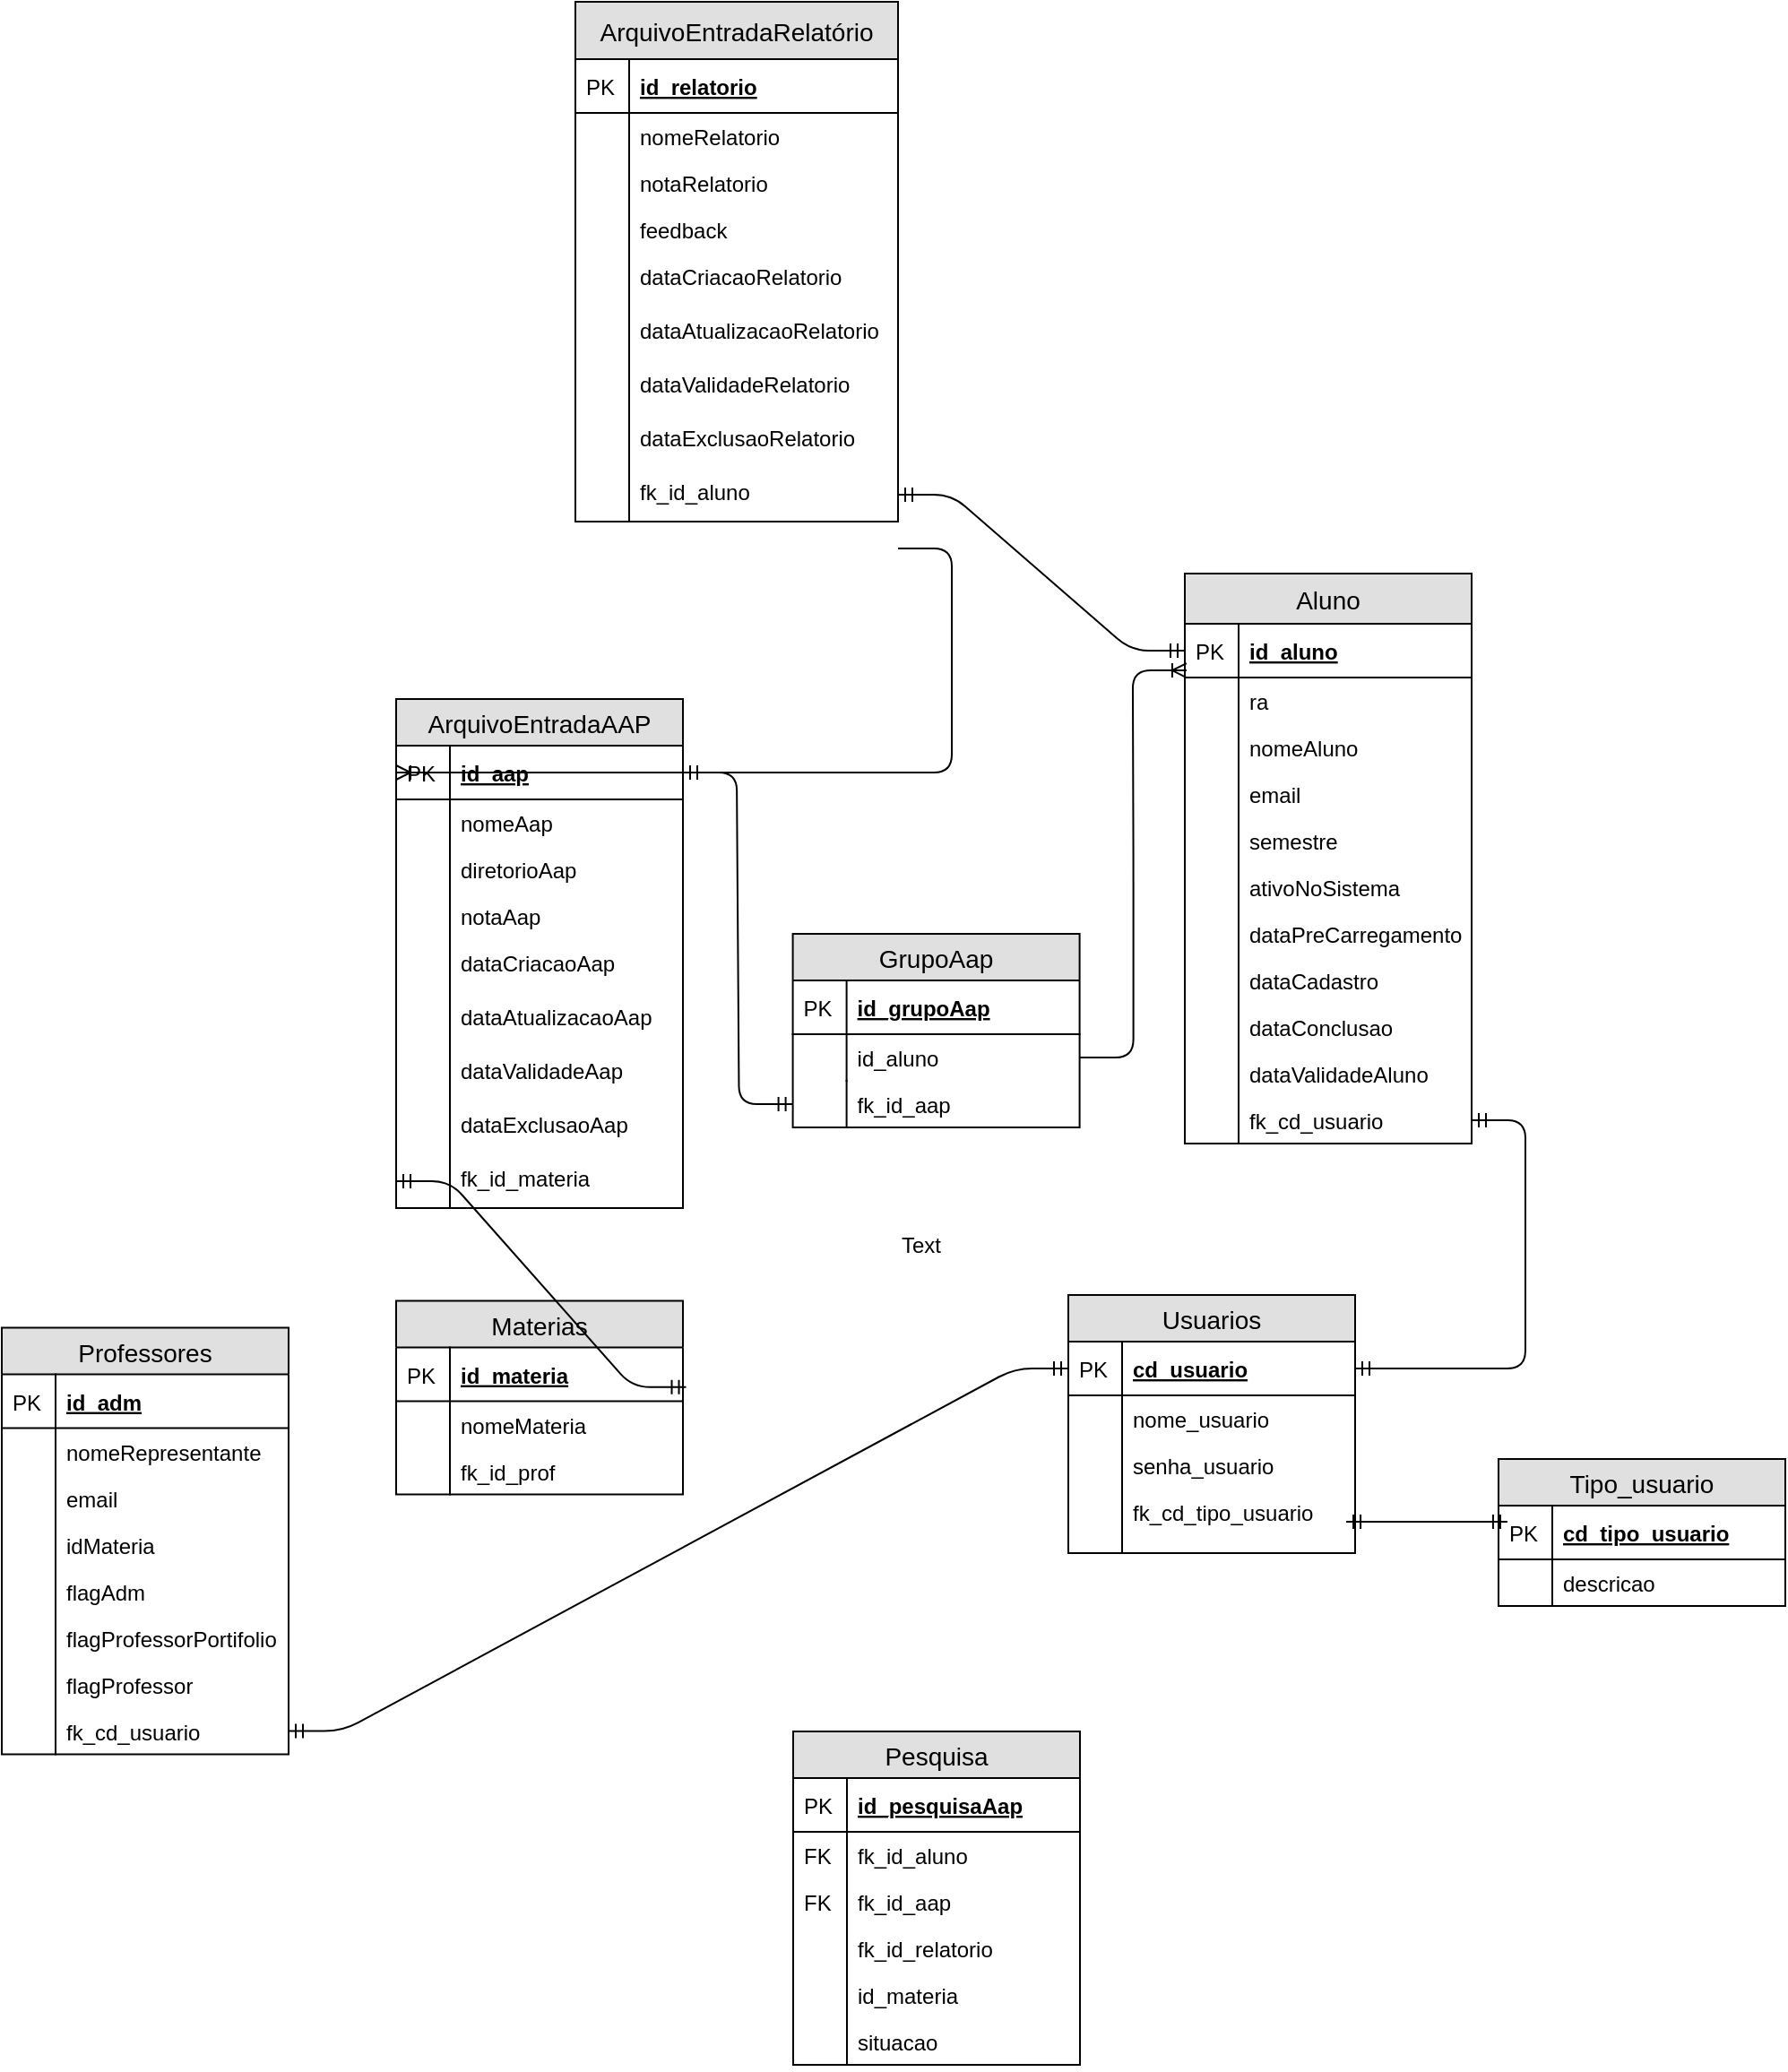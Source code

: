 <mxfile version="10.6.0" type="device"><diagram id="F26cxa4X6HsxxZMOv411" name="Page-1"><mxGraphModel dx="840" dy="462" grid="1" gridSize="10" guides="1" tooltips="1" connect="1" arrows="1" fold="1" page="1" pageScale="1" pageWidth="850" pageHeight="1100" math="0" shadow="0"><root><mxCell id="0"/><mxCell id="1" parent="0"/><mxCell id="sLwb4vmK4nlJVx2rP8sG-1" value="" style="text;fillColor=none;align=left;verticalAlign=middle;spacingTop=-1;spacingLeft=4;spacingRight=4;rotatable=0;labelPosition=right;points=[];portConstraint=eastwest;fontSize=12;" parent="1" vertex="1"><mxGeometry x="650" y="586" width="20" height="14" as="geometry"/></mxCell><mxCell id="sLwb4vmK4nlJVx2rP8sG-2" value="Aluno" style="swimlane;fontStyle=0;childLayout=stackLayout;horizontal=1;startSize=28;fillColor=#e0e0e0;horizontalStack=0;resizeParent=1;resizeParentMax=0;resizeLast=0;collapsible=1;marginBottom=0;swimlaneFillColor=#ffffff;align=center;fontSize=14;" parent="1" vertex="1"><mxGeometry x="940" y="327" width="160" height="318" as="geometry"/></mxCell><mxCell id="sLwb4vmK4nlJVx2rP8sG-3" value="id_aluno" style="shape=partialRectangle;top=0;left=0;right=0;bottom=1;align=left;verticalAlign=middle;fillColor=none;spacingLeft=34;spacingRight=4;overflow=hidden;rotatable=0;points=[[0,0.5],[1,0.5]];portConstraint=eastwest;dropTarget=0;fontStyle=5;fontSize=12;" parent="sLwb4vmK4nlJVx2rP8sG-2" vertex="1"><mxGeometry y="28" width="160" height="30" as="geometry"/></mxCell><mxCell id="sLwb4vmK4nlJVx2rP8sG-4" value="PK" style="shape=partialRectangle;top=0;left=0;bottom=0;fillColor=none;align=left;verticalAlign=middle;spacingLeft=4;spacingRight=4;overflow=hidden;rotatable=0;points=[];portConstraint=eastwest;part=1;fontSize=12;" parent="sLwb4vmK4nlJVx2rP8sG-3" vertex="1" connectable="0"><mxGeometry width="30" height="30" as="geometry"/></mxCell><mxCell id="sLwb4vmK4nlJVx2rP8sG-5" value="ra" style="shape=partialRectangle;top=0;left=0;right=0;bottom=0;align=left;verticalAlign=top;fillColor=none;spacingLeft=34;spacingRight=4;overflow=hidden;rotatable=0;points=[[0,0.5],[1,0.5]];portConstraint=eastwest;dropTarget=0;fontSize=12;" parent="sLwb4vmK4nlJVx2rP8sG-2" vertex="1"><mxGeometry y="58" width="160" height="26" as="geometry"/></mxCell><mxCell id="sLwb4vmK4nlJVx2rP8sG-6" value="" style="shape=partialRectangle;top=0;left=0;bottom=0;fillColor=none;align=left;verticalAlign=top;spacingLeft=4;spacingRight=4;overflow=hidden;rotatable=0;points=[];portConstraint=eastwest;part=1;fontSize=12;" parent="sLwb4vmK4nlJVx2rP8sG-5" vertex="1" connectable="0"><mxGeometry width="30" height="26" as="geometry"/></mxCell><mxCell id="sLwb4vmK4nlJVx2rP8sG-7" value="nomeAluno" style="shape=partialRectangle;top=0;left=0;right=0;bottom=0;align=left;verticalAlign=top;fillColor=none;spacingLeft=34;spacingRight=4;overflow=hidden;rotatable=0;points=[[0,0.5],[1,0.5]];portConstraint=eastwest;dropTarget=0;fontSize=12;" parent="sLwb4vmK4nlJVx2rP8sG-2" vertex="1"><mxGeometry y="84" width="160" height="26" as="geometry"/></mxCell><mxCell id="sLwb4vmK4nlJVx2rP8sG-8" value="" style="shape=partialRectangle;top=0;left=0;bottom=0;fillColor=none;align=left;verticalAlign=top;spacingLeft=4;spacingRight=4;overflow=hidden;rotatable=0;points=[];portConstraint=eastwest;part=1;fontSize=12;" parent="sLwb4vmK4nlJVx2rP8sG-7" vertex="1" connectable="0"><mxGeometry width="30" height="26" as="geometry"/></mxCell><mxCell id="sLwb4vmK4nlJVx2rP8sG-9" value="email" style="shape=partialRectangle;top=0;left=0;right=0;bottom=0;align=left;verticalAlign=top;fillColor=none;spacingLeft=34;spacingRight=4;overflow=hidden;rotatable=0;points=[[0,0.5],[1,0.5]];portConstraint=eastwest;dropTarget=0;fontSize=12;" parent="sLwb4vmK4nlJVx2rP8sG-2" vertex="1"><mxGeometry y="110" width="160" height="26" as="geometry"/></mxCell><mxCell id="sLwb4vmK4nlJVx2rP8sG-10" value="" style="shape=partialRectangle;top=0;left=0;bottom=0;fillColor=none;align=left;verticalAlign=top;spacingLeft=4;spacingRight=4;overflow=hidden;rotatable=0;points=[];portConstraint=eastwest;part=1;fontSize=12;" parent="sLwb4vmK4nlJVx2rP8sG-9" vertex="1" connectable="0"><mxGeometry width="30" height="26" as="geometry"/></mxCell><mxCell id="sLwb4vmK4nlJVx2rP8sG-13" value="semestre" style="shape=partialRectangle;top=0;left=0;right=0;bottom=0;align=left;verticalAlign=top;fillColor=none;spacingLeft=34;spacingRight=4;overflow=hidden;rotatable=0;points=[[0,0.5],[1,0.5]];portConstraint=eastwest;dropTarget=0;fontSize=12;" parent="sLwb4vmK4nlJVx2rP8sG-2" vertex="1"><mxGeometry y="136" width="160" height="26" as="geometry"/></mxCell><mxCell id="sLwb4vmK4nlJVx2rP8sG-14" value="" style="shape=partialRectangle;top=0;left=0;bottom=0;fillColor=none;align=left;verticalAlign=top;spacingLeft=4;spacingRight=4;overflow=hidden;rotatable=0;points=[];portConstraint=eastwest;part=1;fontSize=12;" parent="sLwb4vmK4nlJVx2rP8sG-13" vertex="1" connectable="0"><mxGeometry width="30" height="26" as="geometry"/></mxCell><mxCell id="sLwb4vmK4nlJVx2rP8sG-15" value="ativoNoSistema" style="shape=partialRectangle;top=0;left=0;right=0;bottom=0;align=left;verticalAlign=top;fillColor=none;spacingLeft=34;spacingRight=4;overflow=hidden;rotatable=0;points=[[0,0.5],[1,0.5]];portConstraint=eastwest;dropTarget=0;fontSize=12;" parent="sLwb4vmK4nlJVx2rP8sG-2" vertex="1"><mxGeometry y="162" width="160" height="26" as="geometry"/></mxCell><mxCell id="sLwb4vmK4nlJVx2rP8sG-16" value="" style="shape=partialRectangle;top=0;left=0;bottom=0;fillColor=none;align=left;verticalAlign=top;spacingLeft=4;spacingRight=4;overflow=hidden;rotatable=0;points=[];portConstraint=eastwest;part=1;fontSize=12;" parent="sLwb4vmK4nlJVx2rP8sG-15" vertex="1" connectable="0"><mxGeometry width="30" height="26" as="geometry"/></mxCell><mxCell id="sLwb4vmK4nlJVx2rP8sG-17" value="dataPreCarregamento&#10;" style="shape=partialRectangle;top=0;left=0;right=0;bottom=0;align=left;verticalAlign=top;fillColor=none;spacingLeft=34;spacingRight=4;overflow=hidden;rotatable=0;points=[[0,0.5],[1,0.5]];portConstraint=eastwest;dropTarget=0;fontSize=12;" parent="sLwb4vmK4nlJVx2rP8sG-2" vertex="1"><mxGeometry y="188" width="160" height="26" as="geometry"/></mxCell><mxCell id="sLwb4vmK4nlJVx2rP8sG-18" value="" style="shape=partialRectangle;top=0;left=0;bottom=0;fillColor=none;align=left;verticalAlign=top;spacingLeft=4;spacingRight=4;overflow=hidden;rotatable=0;points=[];portConstraint=eastwest;part=1;fontSize=12;" parent="sLwb4vmK4nlJVx2rP8sG-17" vertex="1" connectable="0"><mxGeometry width="30" height="26" as="geometry"/></mxCell><mxCell id="sLwb4vmK4nlJVx2rP8sG-19" value="dataCadastro" style="shape=partialRectangle;top=0;left=0;right=0;bottom=0;align=left;verticalAlign=top;fillColor=none;spacingLeft=34;spacingRight=4;overflow=hidden;rotatable=0;points=[[0,0.5],[1,0.5]];portConstraint=eastwest;dropTarget=0;fontSize=12;" parent="sLwb4vmK4nlJVx2rP8sG-2" vertex="1"><mxGeometry y="214" width="160" height="26" as="geometry"/></mxCell><mxCell id="sLwb4vmK4nlJVx2rP8sG-20" value="" style="shape=partialRectangle;top=0;left=0;bottom=0;fillColor=none;align=left;verticalAlign=top;spacingLeft=4;spacingRight=4;overflow=hidden;rotatable=0;points=[];portConstraint=eastwest;part=1;fontSize=12;" parent="sLwb4vmK4nlJVx2rP8sG-19" vertex="1" connectable="0"><mxGeometry width="30" height="26" as="geometry"/></mxCell><mxCell id="sLwb4vmK4nlJVx2rP8sG-21" value="dataConclusao" style="shape=partialRectangle;top=0;left=0;right=0;bottom=0;align=left;verticalAlign=top;fillColor=none;spacingLeft=34;spacingRight=4;overflow=hidden;rotatable=0;points=[[0,0.5],[1,0.5]];portConstraint=eastwest;dropTarget=0;fontSize=12;" parent="sLwb4vmK4nlJVx2rP8sG-2" vertex="1"><mxGeometry y="240" width="160" height="26" as="geometry"/></mxCell><mxCell id="sLwb4vmK4nlJVx2rP8sG-22" value="" style="shape=partialRectangle;top=0;left=0;bottom=0;fillColor=none;align=left;verticalAlign=top;spacingLeft=4;spacingRight=4;overflow=hidden;rotatable=0;points=[];portConstraint=eastwest;part=1;fontSize=12;" parent="sLwb4vmK4nlJVx2rP8sG-21" vertex="1" connectable="0"><mxGeometry width="30" height="26" as="geometry"/></mxCell><mxCell id="sLwb4vmK4nlJVx2rP8sG-23" value="dataValidadeAluno" style="shape=partialRectangle;top=0;left=0;right=0;bottom=0;align=left;verticalAlign=top;fillColor=none;spacingLeft=34;spacingRight=4;overflow=hidden;rotatable=0;points=[[0,0.5],[1,0.5]];portConstraint=eastwest;dropTarget=0;fontSize=12;" parent="sLwb4vmK4nlJVx2rP8sG-2" vertex="1"><mxGeometry y="266" width="160" height="26" as="geometry"/></mxCell><mxCell id="sLwb4vmK4nlJVx2rP8sG-24" value="" style="shape=partialRectangle;top=0;left=0;bottom=0;fillColor=none;align=left;verticalAlign=top;spacingLeft=4;spacingRight=4;overflow=hidden;rotatable=0;points=[];portConstraint=eastwest;part=1;fontSize=12;" parent="sLwb4vmK4nlJVx2rP8sG-23" vertex="1" connectable="0"><mxGeometry width="30" height="26" as="geometry"/></mxCell><mxCell id="Pj5cDCMEyN5ZuhEY48dX-28" value="fk_cd_usuario" style="shape=partialRectangle;top=0;left=0;right=0;bottom=0;align=left;verticalAlign=top;fillColor=none;spacingLeft=34;spacingRight=4;overflow=hidden;rotatable=0;points=[[0,0.5],[1,0.5]];portConstraint=eastwest;dropTarget=0;fontSize=12;" parent="sLwb4vmK4nlJVx2rP8sG-2" vertex="1"><mxGeometry y="292" width="160" height="26" as="geometry"/></mxCell><mxCell id="Pj5cDCMEyN5ZuhEY48dX-29" value="" style="shape=partialRectangle;top=0;left=0;bottom=0;fillColor=none;align=left;verticalAlign=top;spacingLeft=4;spacingRight=4;overflow=hidden;rotatable=0;points=[];portConstraint=eastwest;part=1;fontSize=12;" parent="Pj5cDCMEyN5ZuhEY48dX-28" vertex="1" connectable="0"><mxGeometry width="30" height="26" as="geometry"/></mxCell><mxCell id="sLwb4vmK4nlJVx2rP8sG-25" value="Professores" style="swimlane;fontStyle=0;childLayout=stackLayout;horizontal=1;startSize=26;fillColor=#e0e0e0;horizontalStack=0;resizeParent=1;resizeParentMax=0;resizeLast=0;collapsible=1;marginBottom=0;swimlaneFillColor=#ffffff;align=center;fontSize=14;" parent="1" vertex="1"><mxGeometry x="280" y="747.8" width="160" height="238" as="geometry"/></mxCell><mxCell id="sLwb4vmK4nlJVx2rP8sG-26" value="id_adm" style="shape=partialRectangle;top=0;left=0;right=0;bottom=1;align=left;verticalAlign=middle;fillColor=none;spacingLeft=34;spacingRight=4;overflow=hidden;rotatable=0;points=[[0,0.5],[1,0.5]];portConstraint=eastwest;dropTarget=0;fontStyle=5;fontSize=12;" parent="sLwb4vmK4nlJVx2rP8sG-25" vertex="1"><mxGeometry y="26" width="160" height="30" as="geometry"/></mxCell><mxCell id="sLwb4vmK4nlJVx2rP8sG-27" value="PK" style="shape=partialRectangle;top=0;left=0;bottom=0;fillColor=none;align=left;verticalAlign=middle;spacingLeft=4;spacingRight=4;overflow=hidden;rotatable=0;points=[];portConstraint=eastwest;part=1;fontSize=12;" parent="sLwb4vmK4nlJVx2rP8sG-26" vertex="1" connectable="0"><mxGeometry width="30" height="30" as="geometry"/></mxCell><mxCell id="sLwb4vmK4nlJVx2rP8sG-28" value="nomeRepresentante" style="shape=partialRectangle;top=0;left=0;right=0;bottom=0;align=left;verticalAlign=top;fillColor=none;spacingLeft=34;spacingRight=4;overflow=hidden;rotatable=0;points=[[0,0.5],[1,0.5]];portConstraint=eastwest;dropTarget=0;fontSize=12;" parent="sLwb4vmK4nlJVx2rP8sG-25" vertex="1"><mxGeometry y="56" width="160" height="26" as="geometry"/></mxCell><mxCell id="sLwb4vmK4nlJVx2rP8sG-29" value="" style="shape=partialRectangle;top=0;left=0;bottom=0;fillColor=none;align=left;verticalAlign=top;spacingLeft=4;spacingRight=4;overflow=hidden;rotatable=0;points=[];portConstraint=eastwest;part=1;fontSize=12;" parent="sLwb4vmK4nlJVx2rP8sG-28" vertex="1" connectable="0"><mxGeometry width="30" height="26" as="geometry"/></mxCell><mxCell id="sLwb4vmK4nlJVx2rP8sG-30" value="email" style="shape=partialRectangle;top=0;left=0;right=0;bottom=0;align=left;verticalAlign=top;fillColor=none;spacingLeft=34;spacingRight=4;overflow=hidden;rotatable=0;points=[[0,0.5],[1,0.5]];portConstraint=eastwest;dropTarget=0;fontSize=12;" parent="sLwb4vmK4nlJVx2rP8sG-25" vertex="1"><mxGeometry y="82" width="160" height="26" as="geometry"/></mxCell><mxCell id="sLwb4vmK4nlJVx2rP8sG-31" value="" style="shape=partialRectangle;top=0;left=0;bottom=0;fillColor=none;align=left;verticalAlign=top;spacingLeft=4;spacingRight=4;overflow=hidden;rotatable=0;points=[];portConstraint=eastwest;part=1;fontSize=12;" parent="sLwb4vmK4nlJVx2rP8sG-30" vertex="1" connectable="0"><mxGeometry width="30" height="26" as="geometry"/></mxCell><mxCell id="sLwb4vmK4nlJVx2rP8sG-34" value="idMateria" style="shape=partialRectangle;top=0;left=0;right=0;bottom=0;align=left;verticalAlign=top;fillColor=none;spacingLeft=34;spacingRight=4;overflow=hidden;rotatable=0;points=[[0,0.5],[1,0.5]];portConstraint=eastwest;dropTarget=0;fontSize=12;" parent="sLwb4vmK4nlJVx2rP8sG-25" vertex="1"><mxGeometry y="108" width="160" height="26" as="geometry"/></mxCell><mxCell id="sLwb4vmK4nlJVx2rP8sG-35" value="" style="shape=partialRectangle;top=0;left=0;bottom=0;fillColor=none;align=left;verticalAlign=top;spacingLeft=4;spacingRight=4;overflow=hidden;rotatable=0;points=[];portConstraint=eastwest;part=1;fontSize=12;" parent="sLwb4vmK4nlJVx2rP8sG-34" vertex="1" connectable="0"><mxGeometry width="30" height="26" as="geometry"/></mxCell><mxCell id="sLwb4vmK4nlJVx2rP8sG-36" value="flagAdm" style="shape=partialRectangle;top=0;left=0;right=0;bottom=0;align=left;verticalAlign=top;fillColor=none;spacingLeft=34;spacingRight=4;overflow=hidden;rotatable=0;points=[[0,0.5],[1,0.5]];portConstraint=eastwest;dropTarget=0;fontSize=12;" parent="sLwb4vmK4nlJVx2rP8sG-25" vertex="1"><mxGeometry y="134" width="160" height="26" as="geometry"/></mxCell><mxCell id="sLwb4vmK4nlJVx2rP8sG-37" value="" style="shape=partialRectangle;top=0;left=0;bottom=0;fillColor=none;align=left;verticalAlign=top;spacingLeft=4;spacingRight=4;overflow=hidden;rotatable=0;points=[];portConstraint=eastwest;part=1;fontSize=12;" parent="sLwb4vmK4nlJVx2rP8sG-36" vertex="1" connectable="0"><mxGeometry width="30" height="26" as="geometry"/></mxCell><mxCell id="sLwb4vmK4nlJVx2rP8sG-38" value="flagProfessorPortifolio" style="shape=partialRectangle;top=0;left=0;right=0;bottom=0;align=left;verticalAlign=top;fillColor=none;spacingLeft=34;spacingRight=4;overflow=hidden;rotatable=0;points=[[0,0.5],[1,0.5]];portConstraint=eastwest;dropTarget=0;fontSize=12;" parent="sLwb4vmK4nlJVx2rP8sG-25" vertex="1"><mxGeometry y="160" width="160" height="26" as="geometry"/></mxCell><mxCell id="sLwb4vmK4nlJVx2rP8sG-39" value="" style="shape=partialRectangle;top=0;left=0;bottom=0;fillColor=none;align=left;verticalAlign=top;spacingLeft=4;spacingRight=4;overflow=hidden;rotatable=0;points=[];portConstraint=eastwest;part=1;fontSize=12;" parent="sLwb4vmK4nlJVx2rP8sG-38" vertex="1" connectable="0"><mxGeometry width="30" height="26" as="geometry"/></mxCell><mxCell id="sLwb4vmK4nlJVx2rP8sG-40" value="flagProfessor" style="shape=partialRectangle;top=0;left=0;right=0;bottom=0;align=left;verticalAlign=top;fillColor=none;spacingLeft=34;spacingRight=4;overflow=hidden;rotatable=0;points=[[0,0.5],[1,0.5]];portConstraint=eastwest;dropTarget=0;fontSize=12;" parent="sLwb4vmK4nlJVx2rP8sG-25" vertex="1"><mxGeometry y="186" width="160" height="26" as="geometry"/></mxCell><mxCell id="sLwb4vmK4nlJVx2rP8sG-41" value="" style="shape=partialRectangle;top=0;left=0;bottom=0;fillColor=none;align=left;verticalAlign=top;spacingLeft=4;spacingRight=4;overflow=hidden;rotatable=0;points=[];portConstraint=eastwest;part=1;fontSize=12;" parent="sLwb4vmK4nlJVx2rP8sG-40" vertex="1" connectable="0"><mxGeometry width="30" height="26" as="geometry"/></mxCell><mxCell id="Pj5cDCMEyN5ZuhEY48dX-1" value="fk_cd_usuario" style="shape=partialRectangle;top=0;left=0;right=0;bottom=0;align=left;verticalAlign=top;fillColor=none;spacingLeft=34;spacingRight=4;overflow=hidden;rotatable=0;points=[[0,0.5],[1,0.5]];portConstraint=eastwest;dropTarget=0;fontSize=12;" parent="sLwb4vmK4nlJVx2rP8sG-25" vertex="1"><mxGeometry y="212" width="160" height="26" as="geometry"/></mxCell><mxCell id="Pj5cDCMEyN5ZuhEY48dX-2" value="" style="shape=partialRectangle;top=0;left=0;bottom=0;fillColor=none;align=left;verticalAlign=top;spacingLeft=4;spacingRight=4;overflow=hidden;rotatable=0;points=[];portConstraint=eastwest;part=1;fontSize=12;" parent="Pj5cDCMEyN5ZuhEY48dX-1" vertex="1" connectable="0"><mxGeometry width="30" height="26" as="geometry"/></mxCell><mxCell id="sLwb4vmK4nlJVx2rP8sG-44" value="ArquivoEntradaAAP" style="swimlane;fontStyle=0;childLayout=stackLayout;horizontal=1;startSize=26;fillColor=#e0e0e0;horizontalStack=0;resizeParent=1;resizeParentMax=0;resizeLast=0;collapsible=1;marginBottom=0;swimlaneFillColor=#ffffff;align=center;fontSize=14;" parent="1" vertex="1"><mxGeometry x="500" y="397" width="160" height="284" as="geometry"/></mxCell><mxCell id="sLwb4vmK4nlJVx2rP8sG-45" value="id_aap" style="shape=partialRectangle;top=0;left=0;right=0;bottom=1;align=left;verticalAlign=middle;fillColor=none;spacingLeft=34;spacingRight=4;overflow=hidden;rotatable=0;points=[[0,0.5],[1,0.5]];portConstraint=eastwest;dropTarget=0;fontStyle=5;fontSize=12;" parent="sLwb4vmK4nlJVx2rP8sG-44" vertex="1"><mxGeometry y="26" width="160" height="30" as="geometry"/></mxCell><mxCell id="sLwb4vmK4nlJVx2rP8sG-46" value="PK" style="shape=partialRectangle;top=0;left=0;bottom=0;fillColor=none;align=left;verticalAlign=middle;spacingLeft=4;spacingRight=4;overflow=hidden;rotatable=0;points=[];portConstraint=eastwest;part=1;fontSize=12;" parent="sLwb4vmK4nlJVx2rP8sG-45" vertex="1" connectable="0"><mxGeometry width="30" height="30" as="geometry"/></mxCell><mxCell id="sLwb4vmK4nlJVx2rP8sG-47" value="nomeAap" style="shape=partialRectangle;top=0;left=0;right=0;bottom=0;align=left;verticalAlign=top;fillColor=none;spacingLeft=34;spacingRight=4;overflow=hidden;rotatable=0;points=[[0,0.5],[1,0.5]];portConstraint=eastwest;dropTarget=0;fontSize=12;" parent="sLwb4vmK4nlJVx2rP8sG-44" vertex="1"><mxGeometry y="56" width="160" height="26" as="geometry"/></mxCell><mxCell id="sLwb4vmK4nlJVx2rP8sG-48" value="" style="shape=partialRectangle;top=0;left=0;bottom=0;fillColor=none;align=left;verticalAlign=top;spacingLeft=4;spacingRight=4;overflow=hidden;rotatable=0;points=[];portConstraint=eastwest;part=1;fontSize=12;" parent="sLwb4vmK4nlJVx2rP8sG-47" vertex="1" connectable="0"><mxGeometry width="30" height="26" as="geometry"/></mxCell><mxCell id="sLwb4vmK4nlJVx2rP8sG-49" value="diretorioAap" style="shape=partialRectangle;top=0;left=0;right=0;bottom=0;align=left;verticalAlign=top;fillColor=none;spacingLeft=34;spacingRight=4;overflow=hidden;rotatable=0;points=[[0,0.5],[1,0.5]];portConstraint=eastwest;dropTarget=0;fontSize=12;" parent="sLwb4vmK4nlJVx2rP8sG-44" vertex="1"><mxGeometry y="82" width="160" height="26" as="geometry"/></mxCell><mxCell id="sLwb4vmK4nlJVx2rP8sG-50" value="" style="shape=partialRectangle;top=0;left=0;bottom=0;fillColor=none;align=left;verticalAlign=top;spacingLeft=4;spacingRight=4;overflow=hidden;rotatable=0;points=[];portConstraint=eastwest;part=1;fontSize=12;" parent="sLwb4vmK4nlJVx2rP8sG-49" vertex="1" connectable="0"><mxGeometry width="30" height="26" as="geometry"/></mxCell><mxCell id="sLwb4vmK4nlJVx2rP8sG-51" value="notaAap" style="shape=partialRectangle;top=0;left=0;right=0;bottom=0;align=left;verticalAlign=top;fillColor=none;spacingLeft=34;spacingRight=4;overflow=hidden;rotatable=0;points=[[0,0.5],[1,0.5]];portConstraint=eastwest;dropTarget=0;fontSize=12;" parent="sLwb4vmK4nlJVx2rP8sG-44" vertex="1"><mxGeometry y="108" width="160" height="26" as="geometry"/></mxCell><mxCell id="sLwb4vmK4nlJVx2rP8sG-52" value="" style="shape=partialRectangle;top=0;left=0;bottom=0;fillColor=none;align=left;verticalAlign=top;spacingLeft=4;spacingRight=4;overflow=hidden;rotatable=0;points=[];portConstraint=eastwest;part=1;fontSize=12;" parent="sLwb4vmK4nlJVx2rP8sG-51" vertex="1" connectable="0"><mxGeometry width="30" height="26" as="geometry"/></mxCell><mxCell id="sLwb4vmK4nlJVx2rP8sG-53" value="dataCriacaoAap" style="shape=partialRectangle;top=0;left=0;right=0;bottom=0;align=left;verticalAlign=top;fillColor=none;spacingLeft=34;spacingRight=4;overflow=hidden;rotatable=0;points=[[0,0.5],[1,0.5]];portConstraint=eastwest;dropTarget=0;fontSize=12;" parent="sLwb4vmK4nlJVx2rP8sG-44" vertex="1"><mxGeometry y="134" width="160" height="30" as="geometry"/></mxCell><mxCell id="sLwb4vmK4nlJVx2rP8sG-54" value="" style="shape=partialRectangle;top=0;left=0;bottom=0;fillColor=none;align=left;verticalAlign=top;spacingLeft=4;spacingRight=4;overflow=hidden;rotatable=0;points=[];portConstraint=eastwest;part=1;fontSize=12;" parent="sLwb4vmK4nlJVx2rP8sG-53" vertex="1" connectable="0"><mxGeometry width="30" height="30.0" as="geometry"/></mxCell><mxCell id="sLwb4vmK4nlJVx2rP8sG-55" value="dataAtualizacaoAap" style="shape=partialRectangle;top=0;left=0;right=0;bottom=0;align=left;verticalAlign=top;fillColor=none;spacingLeft=34;spacingRight=4;overflow=hidden;rotatable=0;points=[[0,0.5],[1,0.5]];portConstraint=eastwest;dropTarget=0;fontSize=12;" parent="sLwb4vmK4nlJVx2rP8sG-44" vertex="1"><mxGeometry y="164" width="160" height="30" as="geometry"/></mxCell><mxCell id="sLwb4vmK4nlJVx2rP8sG-56" value="" style="shape=partialRectangle;top=0;left=0;bottom=0;fillColor=none;align=left;verticalAlign=top;spacingLeft=4;spacingRight=4;overflow=hidden;rotatable=0;points=[];portConstraint=eastwest;part=1;fontSize=12;" parent="sLwb4vmK4nlJVx2rP8sG-55" vertex="1" connectable="0"><mxGeometry width="30" height="30.0" as="geometry"/></mxCell><mxCell id="sLwb4vmK4nlJVx2rP8sG-57" value="dataValidadeAap" style="shape=partialRectangle;top=0;left=0;right=0;bottom=0;align=left;verticalAlign=top;fillColor=none;spacingLeft=34;spacingRight=4;overflow=hidden;rotatable=0;points=[[0,0.5],[1,0.5]];portConstraint=eastwest;dropTarget=0;fontSize=12;" parent="sLwb4vmK4nlJVx2rP8sG-44" vertex="1"><mxGeometry y="194" width="160" height="30" as="geometry"/></mxCell><mxCell id="sLwb4vmK4nlJVx2rP8sG-58" value="" style="shape=partialRectangle;top=0;left=0;bottom=0;fillColor=none;align=left;verticalAlign=top;spacingLeft=4;spacingRight=4;overflow=hidden;rotatable=0;points=[];portConstraint=eastwest;part=1;fontSize=12;" parent="sLwb4vmK4nlJVx2rP8sG-57" vertex="1" connectable="0"><mxGeometry width="30" height="30.0" as="geometry"/></mxCell><mxCell id="sLwb4vmK4nlJVx2rP8sG-59" value="dataExclusaoAap" style="shape=partialRectangle;top=0;left=0;right=0;bottom=0;align=left;verticalAlign=top;fillColor=none;spacingLeft=34;spacingRight=4;overflow=hidden;rotatable=0;points=[[0,0.5],[1,0.5]];portConstraint=eastwest;dropTarget=0;fontSize=12;" parent="sLwb4vmK4nlJVx2rP8sG-44" vertex="1"><mxGeometry y="224" width="160" height="30" as="geometry"/></mxCell><mxCell id="sLwb4vmK4nlJVx2rP8sG-60" value="" style="shape=partialRectangle;top=0;left=0;bottom=0;fillColor=none;align=left;verticalAlign=top;spacingLeft=4;spacingRight=4;overflow=hidden;rotatable=0;points=[];portConstraint=eastwest;part=1;fontSize=12;" parent="sLwb4vmK4nlJVx2rP8sG-59" vertex="1" connectable="0"><mxGeometry width="30" height="30.0" as="geometry"/></mxCell><mxCell id="sLwb4vmK4nlJVx2rP8sG-61" value="fk_id_materia" style="shape=partialRectangle;top=0;left=0;right=0;bottom=0;align=left;verticalAlign=top;fillColor=none;spacingLeft=34;spacingRight=4;overflow=hidden;rotatable=0;points=[[0,0.5],[1,0.5]];portConstraint=eastwest;dropTarget=0;fontSize=12;" parent="sLwb4vmK4nlJVx2rP8sG-44" vertex="1"><mxGeometry y="254" width="160" height="30" as="geometry"/></mxCell><mxCell id="sLwb4vmK4nlJVx2rP8sG-62" value="" style="shape=partialRectangle;top=0;left=0;bottom=0;fillColor=none;align=left;verticalAlign=top;spacingLeft=4;spacingRight=4;overflow=hidden;rotatable=0;points=[];portConstraint=eastwest;part=1;fontSize=12;" parent="sLwb4vmK4nlJVx2rP8sG-61" vertex="1" connectable="0"><mxGeometry width="30" height="30.0" as="geometry"/></mxCell><mxCell id="sLwb4vmK4nlJVx2rP8sG-63" value="ArquivoEntradaRelatório" style="swimlane;fontStyle=0;childLayout=stackLayout;horizontal=1;startSize=32;fillColor=#e0e0e0;horizontalStack=0;resizeParent=1;resizeParentMax=0;resizeLast=0;collapsible=1;marginBottom=0;swimlaneFillColor=#ffffff;align=center;fontSize=14;" parent="1" vertex="1"><mxGeometry x="600" y="8" width="180" height="290" as="geometry"/></mxCell><mxCell id="sLwb4vmK4nlJVx2rP8sG-64" value="id_relatorio" style="shape=partialRectangle;top=0;left=0;right=0;bottom=1;align=left;verticalAlign=middle;fillColor=none;spacingLeft=34;spacingRight=4;overflow=hidden;rotatable=0;points=[[0,0.5],[1,0.5]];portConstraint=eastwest;dropTarget=0;fontStyle=5;fontSize=12;" parent="sLwb4vmK4nlJVx2rP8sG-63" vertex="1"><mxGeometry y="32" width="180" height="30" as="geometry"/></mxCell><mxCell id="sLwb4vmK4nlJVx2rP8sG-65" value="PK" style="shape=partialRectangle;top=0;left=0;bottom=0;fillColor=none;align=left;verticalAlign=middle;spacingLeft=4;spacingRight=4;overflow=hidden;rotatable=0;points=[];portConstraint=eastwest;part=1;fontSize=12;" parent="sLwb4vmK4nlJVx2rP8sG-64" vertex="1" connectable="0"><mxGeometry width="30" height="30" as="geometry"/></mxCell><mxCell id="sLwb4vmK4nlJVx2rP8sG-66" value="nomeRelatorio" style="shape=partialRectangle;top=0;left=0;right=0;bottom=0;align=left;verticalAlign=top;fillColor=none;spacingLeft=34;spacingRight=4;overflow=hidden;rotatable=0;points=[[0,0.5],[1,0.5]];portConstraint=eastwest;dropTarget=0;fontSize=12;" parent="sLwb4vmK4nlJVx2rP8sG-63" vertex="1"><mxGeometry y="62" width="180" height="26" as="geometry"/></mxCell><mxCell id="sLwb4vmK4nlJVx2rP8sG-67" value="" style="shape=partialRectangle;top=0;left=0;bottom=0;fillColor=none;align=left;verticalAlign=top;spacingLeft=4;spacingRight=4;overflow=hidden;rotatable=0;points=[];portConstraint=eastwest;part=1;fontSize=12;" parent="sLwb4vmK4nlJVx2rP8sG-66" vertex="1" connectable="0"><mxGeometry width="30" height="26" as="geometry"/></mxCell><mxCell id="sLwb4vmK4nlJVx2rP8sG-68" value="notaRelatorio" style="shape=partialRectangle;top=0;left=0;right=0;bottom=0;align=left;verticalAlign=top;fillColor=none;spacingLeft=34;spacingRight=4;overflow=hidden;rotatable=0;points=[[0,0.5],[1,0.5]];portConstraint=eastwest;dropTarget=0;fontSize=12;" parent="sLwb4vmK4nlJVx2rP8sG-63" vertex="1"><mxGeometry y="88" width="180" height="26" as="geometry"/></mxCell><mxCell id="sLwb4vmK4nlJVx2rP8sG-69" value="" style="shape=partialRectangle;top=0;left=0;bottom=0;fillColor=none;align=left;verticalAlign=top;spacingLeft=4;spacingRight=4;overflow=hidden;rotatable=0;points=[];portConstraint=eastwest;part=1;fontSize=12;" parent="sLwb4vmK4nlJVx2rP8sG-68" vertex="1" connectable="0"><mxGeometry width="30" height="26" as="geometry"/></mxCell><mxCell id="sLwb4vmK4nlJVx2rP8sG-70" value="feedback" style="shape=partialRectangle;top=0;left=0;right=0;bottom=0;align=left;verticalAlign=top;fillColor=none;spacingLeft=34;spacingRight=4;overflow=hidden;rotatable=0;points=[[0,0.5],[1,0.5]];portConstraint=eastwest;dropTarget=0;fontSize=12;" parent="sLwb4vmK4nlJVx2rP8sG-63" vertex="1"><mxGeometry y="114" width="180" height="26" as="geometry"/></mxCell><mxCell id="sLwb4vmK4nlJVx2rP8sG-71" value="" style="shape=partialRectangle;top=0;left=0;bottom=0;fillColor=none;align=left;verticalAlign=top;spacingLeft=4;spacingRight=4;overflow=hidden;rotatable=0;points=[];portConstraint=eastwest;part=1;fontSize=12;" parent="sLwb4vmK4nlJVx2rP8sG-70" vertex="1" connectable="0"><mxGeometry width="30" height="26" as="geometry"/></mxCell><mxCell id="sLwb4vmK4nlJVx2rP8sG-72" value="dataCriacaoRelatorio" style="shape=partialRectangle;top=0;left=0;right=0;bottom=0;align=left;verticalAlign=top;fillColor=none;spacingLeft=34;spacingRight=4;overflow=hidden;rotatable=0;points=[[0,0.5],[1,0.5]];portConstraint=eastwest;dropTarget=0;fontSize=12;" parent="sLwb4vmK4nlJVx2rP8sG-63" vertex="1"><mxGeometry y="140" width="180" height="30" as="geometry"/></mxCell><mxCell id="sLwb4vmK4nlJVx2rP8sG-73" value="" style="shape=partialRectangle;top=0;left=0;bottom=0;fillColor=none;align=left;verticalAlign=top;spacingLeft=4;spacingRight=4;overflow=hidden;rotatable=0;points=[];portConstraint=eastwest;part=1;fontSize=12;" parent="sLwb4vmK4nlJVx2rP8sG-72" vertex="1" connectable="0"><mxGeometry width="30" height="30.0" as="geometry"/></mxCell><mxCell id="sLwb4vmK4nlJVx2rP8sG-74" value="dataAtualizacaoRelatorio" style="shape=partialRectangle;top=0;left=0;right=0;bottom=0;align=left;verticalAlign=top;fillColor=none;spacingLeft=34;spacingRight=4;overflow=hidden;rotatable=0;points=[[0,0.5],[1,0.5]];portConstraint=eastwest;dropTarget=0;fontSize=12;" parent="sLwb4vmK4nlJVx2rP8sG-63" vertex="1"><mxGeometry y="170" width="180" height="30" as="geometry"/></mxCell><mxCell id="sLwb4vmK4nlJVx2rP8sG-75" value="" style="shape=partialRectangle;top=0;left=0;bottom=0;fillColor=none;align=left;verticalAlign=top;spacingLeft=4;spacingRight=4;overflow=hidden;rotatable=0;points=[];portConstraint=eastwest;part=1;fontSize=12;" parent="sLwb4vmK4nlJVx2rP8sG-74" vertex="1" connectable="0"><mxGeometry width="30" height="30.0" as="geometry"/></mxCell><mxCell id="sLwb4vmK4nlJVx2rP8sG-76" value="dataValidadeRelatorio" style="shape=partialRectangle;top=0;left=0;right=0;bottom=0;align=left;verticalAlign=top;fillColor=none;spacingLeft=34;spacingRight=4;overflow=hidden;rotatable=0;points=[[0,0.5],[1,0.5]];portConstraint=eastwest;dropTarget=0;fontSize=12;" parent="sLwb4vmK4nlJVx2rP8sG-63" vertex="1"><mxGeometry y="200" width="180" height="30" as="geometry"/></mxCell><mxCell id="sLwb4vmK4nlJVx2rP8sG-77" value="" style="shape=partialRectangle;top=0;left=0;bottom=0;fillColor=none;align=left;verticalAlign=top;spacingLeft=4;spacingRight=4;overflow=hidden;rotatable=0;points=[];portConstraint=eastwest;part=1;fontSize=12;" parent="sLwb4vmK4nlJVx2rP8sG-76" vertex="1" connectable="0"><mxGeometry width="30" height="30.0" as="geometry"/></mxCell><mxCell id="sLwb4vmK4nlJVx2rP8sG-78" value="dataExclusaoRelatorio" style="shape=partialRectangle;top=0;left=0;right=0;bottom=0;align=left;verticalAlign=top;fillColor=none;spacingLeft=34;spacingRight=4;overflow=hidden;rotatable=0;points=[[0,0.5],[1,0.5]];portConstraint=eastwest;dropTarget=0;fontSize=12;" parent="sLwb4vmK4nlJVx2rP8sG-63" vertex="1"><mxGeometry y="230" width="180" height="30" as="geometry"/></mxCell><mxCell id="sLwb4vmK4nlJVx2rP8sG-79" value="" style="shape=partialRectangle;top=0;left=0;bottom=0;fillColor=none;align=left;verticalAlign=top;spacingLeft=4;spacingRight=4;overflow=hidden;rotatable=0;points=[];portConstraint=eastwest;part=1;fontSize=12;" parent="sLwb4vmK4nlJVx2rP8sG-78" vertex="1" connectable="0"><mxGeometry width="30" height="30.0" as="geometry"/></mxCell><mxCell id="sLwb4vmK4nlJVx2rP8sG-80" value="fk_id_aluno&#10;&#10;" style="shape=partialRectangle;top=0;left=0;right=0;bottom=0;align=left;verticalAlign=top;fillColor=none;spacingLeft=34;spacingRight=4;overflow=hidden;rotatable=0;points=[[0,0.5],[1,0.5]];portConstraint=eastwest;dropTarget=0;fontSize=12;" parent="sLwb4vmK4nlJVx2rP8sG-63" vertex="1"><mxGeometry y="260" width="180" height="30" as="geometry"/></mxCell><mxCell id="sLwb4vmK4nlJVx2rP8sG-81" value="" style="shape=partialRectangle;top=0;left=0;bottom=0;fillColor=none;align=left;verticalAlign=top;spacingLeft=4;spacingRight=4;overflow=hidden;rotatable=0;points=[];portConstraint=eastwest;part=1;fontSize=12;" parent="sLwb4vmK4nlJVx2rP8sG-80" vertex="1" connectable="0"><mxGeometry width="30" height="30.0" as="geometry"/></mxCell><mxCell id="sLwb4vmK4nlJVx2rP8sG-82" value="" style="text;fillColor=none;align=left;verticalAlign=middle;spacingTop=-1;spacingLeft=4;spacingRight=4;rotatable=0;labelPosition=right;points=[];portConstraint=eastwest;fontSize=12;" parent="1" vertex="1"><mxGeometry x="660" y="596" width="20" height="14" as="geometry"/></mxCell><mxCell id="sLwb4vmK4nlJVx2rP8sG-83" value="Pesquisa" style="swimlane;fontStyle=0;childLayout=stackLayout;horizontal=1;startSize=26;fillColor=#e0e0e0;horizontalStack=0;resizeParent=1;resizeParentMax=0;resizeLast=0;collapsible=1;marginBottom=0;swimlaneFillColor=#ffffff;align=center;fontSize=14;" parent="1" vertex="1"><mxGeometry x="721.5" y="973" width="160" height="186" as="geometry"/></mxCell><mxCell id="sLwb4vmK4nlJVx2rP8sG-84" value="id_pesquisaAap" style="shape=partialRectangle;top=0;left=0;right=0;bottom=1;align=left;verticalAlign=middle;fillColor=none;spacingLeft=34;spacingRight=4;overflow=hidden;rotatable=0;points=[[0,0.5],[1,0.5]];portConstraint=eastwest;dropTarget=0;fontStyle=5;fontSize=12;" parent="sLwb4vmK4nlJVx2rP8sG-83" vertex="1"><mxGeometry y="26" width="160" height="30" as="geometry"/></mxCell><mxCell id="sLwb4vmK4nlJVx2rP8sG-85" value="PK" style="shape=partialRectangle;top=0;left=0;bottom=0;fillColor=none;align=left;verticalAlign=middle;spacingLeft=4;spacingRight=4;overflow=hidden;rotatable=0;points=[];portConstraint=eastwest;part=1;fontSize=12;" parent="sLwb4vmK4nlJVx2rP8sG-84" vertex="1" connectable="0"><mxGeometry width="30" height="30" as="geometry"/></mxCell><mxCell id="sLwb4vmK4nlJVx2rP8sG-86" value="fk_id_aluno" style="shape=partialRectangle;top=0;left=0;right=0;bottom=0;align=left;verticalAlign=top;fillColor=none;spacingLeft=34;spacingRight=4;overflow=hidden;rotatable=0;points=[[0,0.5],[1,0.5]];portConstraint=eastwest;dropTarget=0;fontSize=12;" parent="sLwb4vmK4nlJVx2rP8sG-83" vertex="1"><mxGeometry y="56" width="160" height="26" as="geometry"/></mxCell><mxCell id="sLwb4vmK4nlJVx2rP8sG-87" value="FK" style="shape=partialRectangle;top=0;left=0;bottom=0;fillColor=none;align=left;verticalAlign=top;spacingLeft=4;spacingRight=4;overflow=hidden;rotatable=0;points=[];portConstraint=eastwest;part=1;fontSize=12;" parent="sLwb4vmK4nlJVx2rP8sG-86" vertex="1" connectable="0"><mxGeometry width="30" height="26" as="geometry"/></mxCell><mxCell id="sLwb4vmK4nlJVx2rP8sG-88" value="fk_id_aap" style="shape=partialRectangle;top=0;left=0;right=0;bottom=0;align=left;verticalAlign=top;fillColor=none;spacingLeft=34;spacingRight=4;overflow=hidden;rotatable=0;points=[[0,0.5],[1,0.5]];portConstraint=eastwest;dropTarget=0;fontSize=12;" parent="sLwb4vmK4nlJVx2rP8sG-83" vertex="1"><mxGeometry y="82" width="160" height="26" as="geometry"/></mxCell><mxCell id="sLwb4vmK4nlJVx2rP8sG-89" value="FK" style="shape=partialRectangle;top=0;left=0;bottom=0;fillColor=none;align=left;verticalAlign=top;spacingLeft=4;spacingRight=4;overflow=hidden;rotatable=0;points=[];portConstraint=eastwest;part=1;fontSize=12;" parent="sLwb4vmK4nlJVx2rP8sG-88" vertex="1" connectable="0"><mxGeometry width="30" height="26" as="geometry"/></mxCell><mxCell id="sLwb4vmK4nlJVx2rP8sG-90" value="fk_id_relatorio" style="shape=partialRectangle;top=0;left=0;right=0;bottom=0;align=left;verticalAlign=top;fillColor=none;spacingLeft=34;spacingRight=4;overflow=hidden;rotatable=0;points=[[0,0.5],[1,0.5]];portConstraint=eastwest;dropTarget=0;fontSize=12;" parent="sLwb4vmK4nlJVx2rP8sG-83" vertex="1"><mxGeometry y="108" width="160" height="26" as="geometry"/></mxCell><mxCell id="sLwb4vmK4nlJVx2rP8sG-91" value="" style="shape=partialRectangle;top=0;left=0;bottom=0;fillColor=none;align=left;verticalAlign=top;spacingLeft=4;spacingRight=4;overflow=hidden;rotatable=0;points=[];portConstraint=eastwest;part=1;fontSize=12;" parent="sLwb4vmK4nlJVx2rP8sG-90" vertex="1" connectable="0"><mxGeometry width="30" height="26" as="geometry"/></mxCell><mxCell id="sLwb4vmK4nlJVx2rP8sG-92" value="id_materia" style="shape=partialRectangle;top=0;left=0;right=0;bottom=0;align=left;verticalAlign=top;fillColor=none;spacingLeft=34;spacingRight=4;overflow=hidden;rotatable=0;points=[[0,0.5],[1,0.5]];portConstraint=eastwest;dropTarget=0;fontSize=12;" parent="sLwb4vmK4nlJVx2rP8sG-83" vertex="1"><mxGeometry y="134" width="160" height="26" as="geometry"/></mxCell><mxCell id="sLwb4vmK4nlJVx2rP8sG-93" value="" style="shape=partialRectangle;top=0;left=0;bottom=0;fillColor=none;align=left;verticalAlign=top;spacingLeft=4;spacingRight=4;overflow=hidden;rotatable=0;points=[];portConstraint=eastwest;part=1;fontSize=12;" parent="sLwb4vmK4nlJVx2rP8sG-92" vertex="1" connectable="0"><mxGeometry width="30" height="26" as="geometry"/></mxCell><mxCell id="sLwb4vmK4nlJVx2rP8sG-94" value="situacao" style="shape=partialRectangle;top=0;left=0;right=0;bottom=0;align=left;verticalAlign=top;fillColor=none;spacingLeft=34;spacingRight=4;overflow=hidden;rotatable=0;points=[[0,0.5],[1,0.5]];portConstraint=eastwest;dropTarget=0;fontSize=12;" parent="sLwb4vmK4nlJVx2rP8sG-83" vertex="1"><mxGeometry y="160" width="160" height="26" as="geometry"/></mxCell><mxCell id="sLwb4vmK4nlJVx2rP8sG-95" value="" style="shape=partialRectangle;top=0;left=0;bottom=0;fillColor=none;align=left;verticalAlign=top;spacingLeft=4;spacingRight=4;overflow=hidden;rotatable=0;points=[];portConstraint=eastwest;part=1;fontSize=12;" parent="sLwb4vmK4nlJVx2rP8sG-94" vertex="1" connectable="0"><mxGeometry width="30" height="26" as="geometry"/></mxCell><mxCell id="sLwb4vmK4nlJVx2rP8sG-96" value="Materias" style="swimlane;fontStyle=0;childLayout=stackLayout;horizontal=1;startSize=26;fillColor=#e0e0e0;horizontalStack=0;resizeParent=1;resizeParentMax=0;resizeLast=0;collapsible=1;marginBottom=0;swimlaneFillColor=#ffffff;align=center;fontSize=14;" parent="1" vertex="1"><mxGeometry x="500" y="732.8" width="160" height="108" as="geometry"/></mxCell><mxCell id="sLwb4vmK4nlJVx2rP8sG-97" value="id_materia" style="shape=partialRectangle;top=0;left=0;right=0;bottom=1;align=left;verticalAlign=middle;fillColor=none;spacingLeft=34;spacingRight=4;overflow=hidden;rotatable=0;points=[[0,0.5],[1,0.5]];portConstraint=eastwest;dropTarget=0;fontStyle=5;fontSize=12;" parent="sLwb4vmK4nlJVx2rP8sG-96" vertex="1"><mxGeometry y="26" width="160" height="30" as="geometry"/></mxCell><mxCell id="sLwb4vmK4nlJVx2rP8sG-98" value="PK" style="shape=partialRectangle;top=0;left=0;bottom=0;fillColor=none;align=left;verticalAlign=middle;spacingLeft=4;spacingRight=4;overflow=hidden;rotatable=0;points=[];portConstraint=eastwest;part=1;fontSize=12;" parent="sLwb4vmK4nlJVx2rP8sG-97" vertex="1" connectable="0"><mxGeometry width="30" height="30" as="geometry"/></mxCell><mxCell id="sLwb4vmK4nlJVx2rP8sG-99" value="nomeMateria" style="shape=partialRectangle;top=0;left=0;right=0;bottom=0;align=left;verticalAlign=top;fillColor=none;spacingLeft=34;spacingRight=4;overflow=hidden;rotatable=0;points=[[0,0.5],[1,0.5]];portConstraint=eastwest;dropTarget=0;fontSize=12;" parent="sLwb4vmK4nlJVx2rP8sG-96" vertex="1"><mxGeometry y="56" width="160" height="26" as="geometry"/></mxCell><mxCell id="sLwb4vmK4nlJVx2rP8sG-100" value="" style="shape=partialRectangle;top=0;left=0;bottom=0;fillColor=none;align=left;verticalAlign=top;spacingLeft=4;spacingRight=4;overflow=hidden;rotatable=0;points=[];portConstraint=eastwest;part=1;fontSize=12;" parent="sLwb4vmK4nlJVx2rP8sG-99" vertex="1" connectable="0"><mxGeometry width="30" height="26" as="geometry"/></mxCell><mxCell id="sLwb4vmK4nlJVx2rP8sG-42" value="fk_id_prof" style="shape=partialRectangle;top=0;left=0;right=0;bottom=0;align=left;verticalAlign=top;fillColor=none;spacingLeft=34;spacingRight=4;overflow=hidden;rotatable=0;points=[[0,0.5],[1,0.5]];portConstraint=eastwest;dropTarget=0;fontSize=12;" parent="sLwb4vmK4nlJVx2rP8sG-96" vertex="1"><mxGeometry y="82" width="160" height="26" as="geometry"/></mxCell><mxCell id="sLwb4vmK4nlJVx2rP8sG-43" value="" style="shape=partialRectangle;top=0;left=0;bottom=0;fillColor=none;align=left;verticalAlign=top;spacingLeft=4;spacingRight=4;overflow=hidden;rotatable=0;points=[];portConstraint=eastwest;part=1;fontSize=12;" parent="sLwb4vmK4nlJVx2rP8sG-42" vertex="1" connectable="0"><mxGeometry width="30" height="26" as="geometry"/></mxCell><mxCell id="sLwb4vmK4nlJVx2rP8sG-101" value="GrupoAap" style="swimlane;fontStyle=0;childLayout=stackLayout;horizontal=1;startSize=26;fillColor=#e0e0e0;horizontalStack=0;resizeParent=1;resizeParentMax=0;resizeLast=0;collapsible=1;marginBottom=0;swimlaneFillColor=#ffffff;align=center;fontSize=14;" parent="1" vertex="1"><mxGeometry x="721.3" y="528" width="160" height="108" as="geometry"/></mxCell><mxCell id="sLwb4vmK4nlJVx2rP8sG-102" value="id_grupoAap" style="shape=partialRectangle;top=0;left=0;right=0;bottom=1;align=left;verticalAlign=middle;fillColor=none;spacingLeft=34;spacingRight=4;overflow=hidden;rotatable=0;points=[[0,0.5],[1,0.5]];portConstraint=eastwest;dropTarget=0;fontStyle=5;fontSize=12;" parent="sLwb4vmK4nlJVx2rP8sG-101" vertex="1"><mxGeometry y="26" width="160" height="30" as="geometry"/></mxCell><mxCell id="sLwb4vmK4nlJVx2rP8sG-103" value="PK" style="shape=partialRectangle;top=0;left=0;bottom=0;fillColor=none;align=left;verticalAlign=middle;spacingLeft=4;spacingRight=4;overflow=hidden;rotatable=0;points=[];portConstraint=eastwest;part=1;fontSize=12;" parent="sLwb4vmK4nlJVx2rP8sG-102" vertex="1" connectable="0"><mxGeometry width="30" height="30" as="geometry"/></mxCell><mxCell id="sLwb4vmK4nlJVx2rP8sG-104" value="id_aluno" style="shape=partialRectangle;top=0;left=0;right=0;bottom=0;align=left;verticalAlign=top;fillColor=none;spacingLeft=34;spacingRight=4;overflow=hidden;rotatable=0;points=[[0,0.5],[1,0.5]];portConstraint=eastwest;dropTarget=0;fontSize=12;" parent="sLwb4vmK4nlJVx2rP8sG-101" vertex="1"><mxGeometry y="56" width="160" height="26" as="geometry"/></mxCell><mxCell id="sLwb4vmK4nlJVx2rP8sG-105" value="" style="shape=partialRectangle;top=0;left=0;bottom=0;fillColor=none;align=left;verticalAlign=top;spacingLeft=4;spacingRight=4;overflow=hidden;rotatable=0;points=[];portConstraint=eastwest;part=1;fontSize=12;" parent="sLwb4vmK4nlJVx2rP8sG-104" vertex="1" connectable="0"><mxGeometry width="30" height="26" as="geometry"/></mxCell><mxCell id="sLwb4vmK4nlJVx2rP8sG-106" value="fk_id_aap" style="shape=partialRectangle;top=0;left=0;right=0;bottom=0;align=left;verticalAlign=top;fillColor=none;spacingLeft=34;spacingRight=4;overflow=hidden;rotatable=0;points=[[0,0.5],[1,0.5]];portConstraint=eastwest;dropTarget=0;fontSize=12;" parent="sLwb4vmK4nlJVx2rP8sG-101" vertex="1"><mxGeometry y="82" width="160" height="26" as="geometry"/></mxCell><mxCell id="sLwb4vmK4nlJVx2rP8sG-107" value="" style="shape=partialRectangle;top=0;left=0;bottom=0;fillColor=none;align=left;verticalAlign=top;spacingLeft=4;spacingRight=4;overflow=hidden;rotatable=0;points=[];portConstraint=eastwest;part=1;fontSize=12;" parent="sLwb4vmK4nlJVx2rP8sG-106" vertex="1" connectable="0"><mxGeometry width="30" height="26" as="geometry"/></mxCell><mxCell id="sLwb4vmK4nlJVx2rP8sG-109" value="" style="edgeStyle=entityRelationEdgeStyle;fontSize=12;html=1;endArrow=ERmandOne;startArrow=ERmandOne;entryX=0;entryY=0.5;entryDx=0;entryDy=0;exitX=1;exitY=0.5;exitDx=0;exitDy=0;" parent="1" source="sLwb4vmK4nlJVx2rP8sG-45" target="sLwb4vmK4nlJVx2rP8sG-106" edge="1"><mxGeometry width="100" height="100" relative="1" as="geometry"><mxPoint x="700" y="769.5" as="sourcePoint"/><mxPoint x="800" y="669.5" as="targetPoint"/></mxGeometry></mxCell><mxCell id="sLwb4vmK4nlJVx2rP8sG-110" value="" style="edgeStyle=entityRelationEdgeStyle;fontSize=12;html=1;endArrow=ERmandOne;startArrow=ERmandOne;entryX=0;entryY=0.5;entryDx=0;entryDy=0;exitX=1.011;exitY=0.737;exitDx=0;exitDy=0;exitPerimeter=0;" parent="1" source="sLwb4vmK4nlJVx2rP8sG-97" target="sLwb4vmK4nlJVx2rP8sG-61" edge="1"><mxGeometry width="100" height="100" relative="1" as="geometry"><mxPoint x="340" y="349.5" as="sourcePoint"/><mxPoint x="450" y="579.5" as="targetPoint"/></mxGeometry></mxCell><mxCell id="sLwb4vmK4nlJVx2rP8sG-115" value="" style="edgeStyle=entityRelationEdgeStyle;fontSize=12;html=1;endArrow=ERmandOne;startArrow=ERmandOne;exitX=1;exitY=0.5;exitDx=0;exitDy=0;entryX=1;entryY=0.5;entryDx=0;entryDy=0;curved=1;strokeColor=none;" parent="1" target="sLwb4vmK4nlJVx2rP8sG-3" edge="1"><mxGeometry width="100" height="100" relative="1" as="geometry"><mxPoint x="440" y="595" as="sourcePoint"/><mxPoint x="1030" y="290" as="targetPoint"/></mxGeometry></mxCell><mxCell id="sLwb4vmK4nlJVx2rP8sG-112" value="" style="edgeStyle=entityRelationEdgeStyle;fontSize=12;html=1;endArrow=ERoneToMany;entryX=0;entryY=0.5;entryDx=0;entryDy=0;exitX=1;exitY=0.5;exitDx=0;exitDy=0;" parent="1" target="sLwb4vmK4nlJVx2rP8sG-45" edge="1"><mxGeometry width="100" height="100" relative="1" as="geometry"><mxPoint x="780" y="313" as="sourcePoint"/><mxPoint x="550" y="179.5" as="targetPoint"/></mxGeometry></mxCell><mxCell id="sLwb4vmK4nlJVx2rP8sG-119" value="" style="edgeStyle=entityRelationEdgeStyle;fontSize=12;html=1;endArrow=ERmandOne;startArrow=ERmandOne;exitX=1;exitY=0.5;exitDx=0;exitDy=0;strokeWidth=1;jumpStyle=none;startFill=1;endFill=1;orthogonalLoop=1;comic=0;entryX=0;entryY=0.5;entryDx=0;entryDy=0;" parent="1" source="sLwb4vmK4nlJVx2rP8sG-80" target="sLwb4vmK4nlJVx2rP8sG-3" edge="1"><mxGeometry width="100" height="100" relative="1" as="geometry"><mxPoint x="840" y="280" as="sourcePoint"/><mxPoint x="1010" y="280" as="targetPoint"/></mxGeometry></mxCell><mxCell id="sLwb4vmK4nlJVx2rP8sG-116" value="" style="edgeStyle=entityRelationEdgeStyle;fontSize=12;html=1;endArrow=ERoneToMany;exitX=1;exitY=0.5;exitDx=0;exitDy=0;entryX=0.006;entryY=0.867;entryDx=0;entryDy=0;entryPerimeter=0;" parent="1" source="sLwb4vmK4nlJVx2rP8sG-104" target="sLwb4vmK4nlJVx2rP8sG-3" edge="1"><mxGeometry width="100" height="100" relative="1" as="geometry"><mxPoint x="956.5" y="600" as="sourcePoint"/><mxPoint x="1100" y="350" as="targetPoint"/></mxGeometry></mxCell><mxCell id="Pj5cDCMEyN5ZuhEY48dX-3" value="Usuarios" style="swimlane;fontStyle=0;childLayout=stackLayout;horizontal=1;startSize=26;fillColor=#e0e0e0;horizontalStack=0;resizeParent=1;resizeParentMax=0;resizeLast=0;collapsible=1;marginBottom=0;swimlaneFillColor=#ffffff;align=center;fontSize=14;" parent="1" vertex="1"><mxGeometry x="875" y="729.5" width="160" height="144" as="geometry"/></mxCell><mxCell id="Pj5cDCMEyN5ZuhEY48dX-4" value="cd_usuario" style="shape=partialRectangle;top=0;left=0;right=0;bottom=1;align=left;verticalAlign=middle;fillColor=none;spacingLeft=34;spacingRight=4;overflow=hidden;rotatable=0;points=[[0,0.5],[1,0.5]];portConstraint=eastwest;dropTarget=0;fontStyle=5;fontSize=12;" parent="Pj5cDCMEyN5ZuhEY48dX-3" vertex="1"><mxGeometry y="26" width="160" height="30" as="geometry"/></mxCell><mxCell id="Pj5cDCMEyN5ZuhEY48dX-5" value="PK" style="shape=partialRectangle;top=0;left=0;bottom=0;fillColor=none;align=left;verticalAlign=middle;spacingLeft=4;spacingRight=4;overflow=hidden;rotatable=0;points=[];portConstraint=eastwest;part=1;fontSize=12;" parent="Pj5cDCMEyN5ZuhEY48dX-4" vertex="1" connectable="0"><mxGeometry width="30" height="30" as="geometry"/></mxCell><mxCell id="Pj5cDCMEyN5ZuhEY48dX-6" value="nome_usuario" style="shape=partialRectangle;top=0;left=0;right=0;bottom=0;align=left;verticalAlign=top;fillColor=none;spacingLeft=34;spacingRight=4;overflow=hidden;rotatable=0;points=[[0,0.5],[1,0.5]];portConstraint=eastwest;dropTarget=0;fontSize=12;" parent="Pj5cDCMEyN5ZuhEY48dX-3" vertex="1"><mxGeometry y="56" width="160" height="26" as="geometry"/></mxCell><mxCell id="Pj5cDCMEyN5ZuhEY48dX-7" value="" style="shape=partialRectangle;top=0;left=0;bottom=0;fillColor=none;align=left;verticalAlign=top;spacingLeft=4;spacingRight=4;overflow=hidden;rotatable=0;points=[];portConstraint=eastwest;part=1;fontSize=12;" parent="Pj5cDCMEyN5ZuhEY48dX-6" vertex="1" connectable="0"><mxGeometry width="30" height="26" as="geometry"/></mxCell><mxCell id="Pj5cDCMEyN5ZuhEY48dX-8" value="senha_usuario" style="shape=partialRectangle;top=0;left=0;right=0;bottom=0;align=left;verticalAlign=top;fillColor=none;spacingLeft=34;spacingRight=4;overflow=hidden;rotatable=0;points=[[0,0.5],[1,0.5]];portConstraint=eastwest;dropTarget=0;fontSize=12;" parent="Pj5cDCMEyN5ZuhEY48dX-3" vertex="1"><mxGeometry y="82" width="160" height="26" as="geometry"/></mxCell><mxCell id="Pj5cDCMEyN5ZuhEY48dX-9" value="" style="shape=partialRectangle;top=0;left=0;bottom=0;fillColor=none;align=left;verticalAlign=top;spacingLeft=4;spacingRight=4;overflow=hidden;rotatable=0;points=[];portConstraint=eastwest;part=1;fontSize=12;" parent="Pj5cDCMEyN5ZuhEY48dX-8" vertex="1" connectable="0"><mxGeometry width="30" height="26" as="geometry"/></mxCell><mxCell id="Pj5cDCMEyN5ZuhEY48dX-10" value="fk_cd_tipo_usuario" style="shape=partialRectangle;top=0;left=0;right=0;bottom=0;align=left;verticalAlign=top;fillColor=none;spacingLeft=34;spacingRight=4;overflow=hidden;rotatable=0;points=[[0,0.5],[1,0.5]];portConstraint=eastwest;dropTarget=0;fontSize=12;" parent="Pj5cDCMEyN5ZuhEY48dX-3" vertex="1"><mxGeometry y="108" width="160" height="26" as="geometry"/></mxCell><mxCell id="Pj5cDCMEyN5ZuhEY48dX-11" value="" style="shape=partialRectangle;top=0;left=0;bottom=0;fillColor=none;align=left;verticalAlign=top;spacingLeft=4;spacingRight=4;overflow=hidden;rotatable=0;points=[];portConstraint=eastwest;part=1;fontSize=12;" parent="Pj5cDCMEyN5ZuhEY48dX-10" vertex="1" connectable="0"><mxGeometry width="30" height="26" as="geometry"/></mxCell><mxCell id="Pj5cDCMEyN5ZuhEY48dX-12" value="" style="shape=partialRectangle;top=0;left=0;right=0;bottom=0;align=left;verticalAlign=top;fillColor=none;spacingLeft=34;spacingRight=4;overflow=hidden;rotatable=0;points=[[0,0.5],[1,0.5]];portConstraint=eastwest;dropTarget=0;fontSize=12;" parent="Pj5cDCMEyN5ZuhEY48dX-3" vertex="1"><mxGeometry y="134" width="160" height="10" as="geometry"/></mxCell><mxCell id="Pj5cDCMEyN5ZuhEY48dX-13" value="" style="shape=partialRectangle;top=0;left=0;bottom=0;fillColor=none;align=left;verticalAlign=top;spacingLeft=4;spacingRight=4;overflow=hidden;rotatable=0;points=[];portConstraint=eastwest;part=1;fontSize=12;" parent="Pj5cDCMEyN5ZuhEY48dX-12" vertex="1" connectable="0"><mxGeometry width="30" height="10" as="geometry"/></mxCell><mxCell id="Pj5cDCMEyN5ZuhEY48dX-14" value="Tipo_usuario" style="swimlane;fontStyle=0;childLayout=stackLayout;horizontal=1;startSize=26;fillColor=#e0e0e0;horizontalStack=0;resizeParent=1;resizeParentMax=0;resizeLast=0;collapsible=1;marginBottom=0;swimlaneFillColor=#ffffff;align=center;fontSize=14;" parent="1" vertex="1"><mxGeometry x="1115" y="821" width="160" height="82" as="geometry"/></mxCell><mxCell id="Pj5cDCMEyN5ZuhEY48dX-15" value="cd_tipo_usuario" style="shape=partialRectangle;top=0;left=0;right=0;bottom=1;align=left;verticalAlign=middle;fillColor=none;spacingLeft=34;spacingRight=4;overflow=hidden;rotatable=0;points=[[0,0.5],[1,0.5]];portConstraint=eastwest;dropTarget=0;fontStyle=5;fontSize=12;" parent="Pj5cDCMEyN5ZuhEY48dX-14" vertex="1"><mxGeometry y="26" width="160" height="30" as="geometry"/></mxCell><mxCell id="Pj5cDCMEyN5ZuhEY48dX-16" value="PK" style="shape=partialRectangle;top=0;left=0;bottom=0;fillColor=none;align=left;verticalAlign=middle;spacingLeft=4;spacingRight=4;overflow=hidden;rotatable=0;points=[];portConstraint=eastwest;part=1;fontSize=12;" parent="Pj5cDCMEyN5ZuhEY48dX-15" vertex="1" connectable="0"><mxGeometry width="30" height="30" as="geometry"/></mxCell><mxCell id="Pj5cDCMEyN5ZuhEY48dX-17" value="descricao" style="shape=partialRectangle;top=0;left=0;right=0;bottom=0;align=left;verticalAlign=top;fillColor=none;spacingLeft=34;spacingRight=4;overflow=hidden;rotatable=0;points=[[0,0.5],[1,0.5]];portConstraint=eastwest;dropTarget=0;fontSize=12;" parent="Pj5cDCMEyN5ZuhEY48dX-14" vertex="1"><mxGeometry y="56" width="160" height="26" as="geometry"/></mxCell><mxCell id="Pj5cDCMEyN5ZuhEY48dX-18" value="" style="shape=partialRectangle;top=0;left=0;bottom=0;fillColor=none;align=left;verticalAlign=top;spacingLeft=4;spacingRight=4;overflow=hidden;rotatable=0;points=[];portConstraint=eastwest;part=1;fontSize=12;" parent="Pj5cDCMEyN5ZuhEY48dX-17" vertex="1" connectable="0"><mxGeometry width="30" height="26" as="geometry"/></mxCell><mxCell id="Pj5cDCMEyN5ZuhEY48dX-25" value="" style="edgeStyle=entityRelationEdgeStyle;fontSize=12;html=1;endArrow=ERmandOne;startArrow=ERmandOne;entryX=0;entryY=0.5;entryDx=0;entryDy=0;" parent="1" source="Pj5cDCMEyN5ZuhEY48dX-1" target="Pj5cDCMEyN5ZuhEY48dX-4" edge="1"><mxGeometry width="100" height="100" relative="1" as="geometry"><mxPoint x="410" y="1170" as="sourcePoint"/><mxPoint x="520" y="910" as="targetPoint"/></mxGeometry></mxCell><mxCell id="Pj5cDCMEyN5ZuhEY48dX-30" value="" style="edgeStyle=entityRelationEdgeStyle;fontSize=12;html=1;endArrow=ERmandOne;startArrow=ERmandOne;" parent="1" source="Pj5cDCMEyN5ZuhEY48dX-4" target="Pj5cDCMEyN5ZuhEY48dX-28" edge="1"><mxGeometry width="100" height="100" relative="1" as="geometry"><mxPoint x="1120" y="697" as="sourcePoint"/><mxPoint x="1220" y="597" as="targetPoint"/></mxGeometry></mxCell><mxCell id="Pj5cDCMEyN5ZuhEY48dX-31" value="" style="edgeStyle=entityRelationEdgeStyle;fontSize=12;html=1;endArrow=ERmandOne;startArrow=ERmandOne;entryX=0.031;entryY=0.3;entryDx=0;entryDy=0;entryPerimeter=0;exitX=0.969;exitY=0.712;exitDx=0;exitDy=0;exitPerimeter=0;" parent="1" source="Pj5cDCMEyN5ZuhEY48dX-10" target="Pj5cDCMEyN5ZuhEY48dX-15" edge="1"><mxGeometry width="100" height="100" relative="1" as="geometry"><mxPoint x="1050" y="840" as="sourcePoint"/><mxPoint x="1085" y="882" as="targetPoint"/></mxGeometry></mxCell><mxCell id="PiJ_YBthFb2gd7kY1J2A-1" value="Text" style="text;html=1;resizable=0;points=[];autosize=1;align=left;verticalAlign=top;spacingTop=-4;" vertex="1" parent="1"><mxGeometry x="780" y="692" width="40" height="20" as="geometry"/></mxCell></root></mxGraphModel></diagram></mxfile>